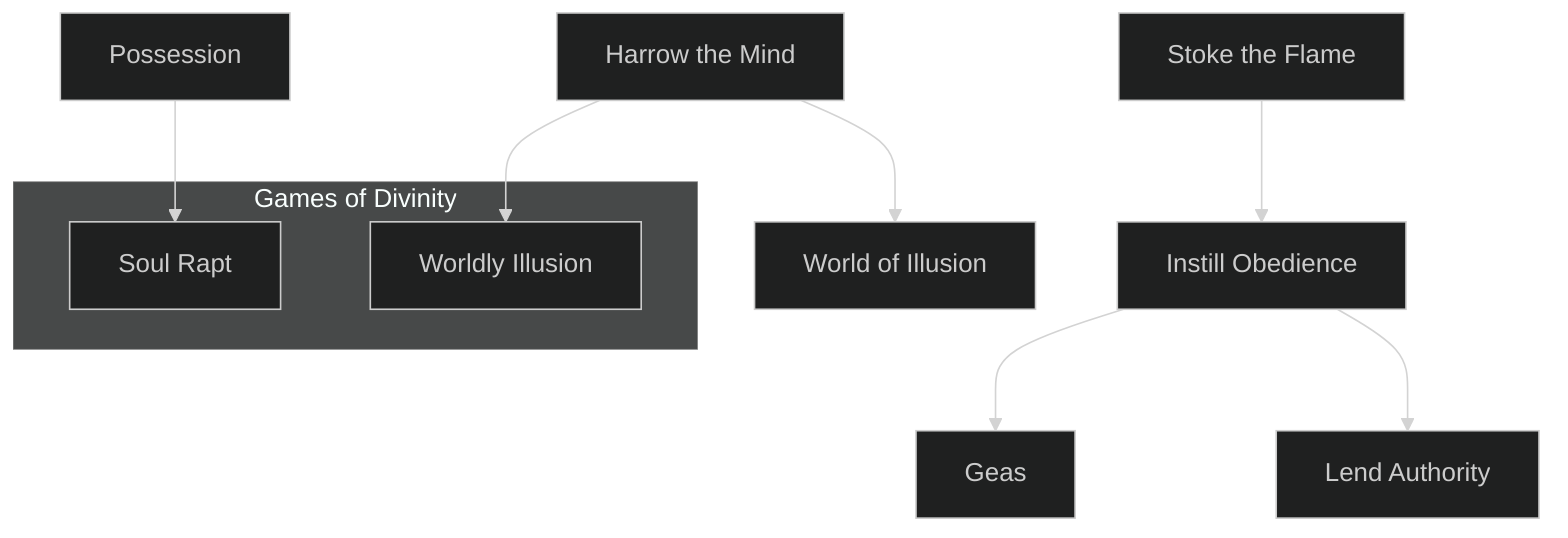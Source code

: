 ---
config:
  theme: dark
---
flowchart TD

    harrow_the_mind[Harrow the Mind]
    click harrow_the_mind callback "
        Harrow the Mind<br>
        <br>
        Cost: 10 motes, 1 Willpower<br>
        Duration: One scene<br>
        Type: Simple<br>
        Minimum Conviction: 3<br>
        Minimum Essence: 2<br>
        Prerequisite Charms: None<br>
        <br>
        Through the use of this Charm, the spirit can create mental
        illusions that only the target can see. To do it, roll the spirit's
        Manipulation + Conviction. The first success creates the illusion,
        while additional successes make the illusion more difficult to
        penetrate. The target's player must make an Intelligence + Temperance
        roll and must gain a number of successes at least equal to
        the number of successes the spirit rolled. If not, the target is unable
        to tell the illusion from reality. He may make additional Intelligence
        + Temperance rolls whenever the illusion departs wildly
        from what the target expects from reality, making believable
        illusions much more difficult to see through. Once the illusion has
        been penetrated, it is dispelled, and all further uses of the Charm
        on that being are at + 1 difficulty for the next several days.
        "

    possession[Possession]
    click possession callback "
        Possession<br>
        <br>
        Cost: 3 motes, 1 Willpower
        Duration: One scene
        Type: Simple
        Minimum Conviction: 4
        Minimum Essence: 1
        Prerequisite Charms: None<br>
        Roll the spirit's Manipulation + Conviction in an extended
        resisted action against the target's Willpower. When the spirit
        gains more successes than the victim has temporary Willpower,
        the spirit takes possession of the target for the rest of the scene.
        Successes accumulate for the duration of the scene. More
        powerful versions of this Charm exist, which allow spirits to
        &quot;hollow out&quot; a being's soul and possess him indefinitely.
        "

    stoke_the_flame[Stoke the Flame]
    click stoke_the_flame callback "
        Stoke the Flame<br>
        <br>
        Cost: 1 mote per die<br>
        Duration: One scene<br>
        Type: Simple<br>
        Minimum Conviction: 2<br>
        Minimum Essence: 1<br>
        Prerequisite Charms: None<br>
        <br>
        The spirit channels Essence into the victim to inflame her
        emotional state. One success merely aggravates whatever
        condition is already present, while three or more successes
        cause the target to completely lose herself in the emotion of the
        moment. You may roll no more dice that the spirit's Convic-
        tion. Used against one of the Exalted, this Charm causes the
        character's Limit to increase by one point per success.
        "

    instill_obedience[Instill Obedience]
    stoke_the_flame --> instill_obedience
    click instill_obedience callback "
        Instill Obedience<br>
        <br>
        Cost: 10 motes, 1 Willpower<br>
        Duration: One day<br>
        Type: Simple<br>
        Minimum Conviction: 3<br>
        Minimum Essence: 3<br>
        Prerequisite Charms: Stoke the Flame<br>
        <br>
        The spirit channels Essence into the target to alter his
        emotional state, instilling within him a desire to obey the
        spirit. Roll the spirit's Charisma + Conviction with a
        difficulty equal to the target's Essence. Simple success
        merely makes the target slightly more likely to obey, while
        three successes forces him to obey completely unless such
        obedience would cause him physical harm. At five successes,
        the target does anything the spirit commands.
        "

    geas[Geas]
    instill_obedience --> geas
    click geas callback "
        Geas<br>
        <br>
        Cost: 1 mote per day (Min 15, Max 28), 2 Willpower<br>
        Duration: One to 28 days<br>
        Type: Simple<br>
        Minimum Conviction: 5<br>
        Minimum Essence: 4<br>
        Prerequisite Charms: Instill Obedience<br>
        This Charm allows a spirit to lay a Geas, or bond, upon
        a target. It requires eye contact and a successful Manipulation
        + Conviction check, with at least three successes,
        The spirit may order the target to perform one task, which
        may include such broad orders as &quot;serve me for one month.&quot;
        The spirit may not order the target to do something that
        would directly harm the target, but it may order him to
        attempt a difficult or dangerous goal as long as there is a
        reasonable chance of success (Storyteller's discretion).
        This Charm has a minimum cost of 15 motes, even if it is
        to last only one day. This Geas does not completely govern
        the target's actions; rather, it gives the target a compulsion
        to work toward the task he has been given. For each day
        that the target fails to work in good faith toward the task,
        he loses one temporary Willpower and takes one health
        level of aggravated damage. For each two days spent
        working in good faith toward the task, he regains one
        health level lost from for disobeying the Geas.
        "

    lend_authority[Lend Authority]
    instill_obedience --> lend_authority
    click lend_authority callback "
        Lend Authority<br>
        <br>
        Cost: 15 motes<br>
        Duration: 1 day x the spirit's Willpower<br>
        Type: Simple<br>
        Minimum Conviction: 3<br>
        Minimum Essence: 3<br>
        Prerequisite Charms: Instill Obedience<br>
        <br>
        For each success on a Conviction + Presence check,
        the spirit may raise an individual's Presence by one dot.
        The spirit may not increase the target's Presence by more
        dots than the spirit's Essence, although it may increase it
        above 5. Only one use of this Charm may be active on an
        individual at any given time. The Presence lasts for one
        day for each dot of the spirit's Willpower.
        "

    world_of_illusion[World of Illusion]
    harrow_the_mind --> world_of_illusion
    click world_of_illusion callback "
        World of Illusion<br>
        <br>
        Cost: 20 motes, 1 Willpower per person<br>
        Duration: Instant<br>
        Type: Reflexive<br>
        Minimum Conviction: 4<br>
        Minimum Essence: 3<br>
        Prerequisite Charms: Harrow the Mind<br>
        <br>
        The target of this Charm finds herself in an illusory
        world of the spirit's design. The illusion is total and covers
        all senses — according to all of her senses, the target has
        been transported elsewhere. The illusion has a nearly
        instant duration but may appear to last tor up to one day to
        the mind of the target.<br>
        This Charm requires the spirit to touch its target (a
        nonreflexive Dexterity + Brawl or Martial Arts roll if she's
        actively evading) or look in her eyes. The spirit may use
        this effect on multiple people at once, but all of them must
        find themselves in the same illusion, and the spirit must
        touch all of them at once.<br>
        Any damage the target takes within the hallucination
        is purely illusory. However, if the target dies within the
        illusion, then her player must succeed on a Stamina +
        Resistance roll or fall into a coma for one day per point of
        the spirit's Essence (or longer, at the Storyteller's discretion,
        if it suits the dramatic needs of the story).
        "

    subgraph Games of Divinity
        soul_rapt[Soul Rapt]
        click soul_rapt callback "
            Soul Rapt<br>
            <br>
            Cost: 10 motes, 2 Willpower<br>
            Duration: Indefinite<br>
            Type: Simple<br>
            Minimum Conviction: 5<br>
            Minimum Essence: 4<br>
            Prerequisite Charm: Possession<br>
            <br>
            As the Possession spirit Charm, roll the spirit's Manipulation
            + Conviction against the target's Willpower in a resisted
            action. If the spirit gains more successes than the target has
            temporary Willpower, then the initial possession succeeds. As
            long as the spirit occupies the victim, temporary Willpower
            cannot he regained. The possessing spirit must relinquish con-
            trol of the victims body at least once per week, though it isn't
            necessary to abandon the victim. The spirit must make the
            attempt to regain control of the victim by repeating the initial
            possession roll. After each month of possession, the victim loses
            one point of Willpower permanently. If a spirit fails in its attempt
            to regain control of its victim, the spirit is expelled, and the
            victim cannot be possessed by that spirit again.
            "
        worldly_illusion[Worldly Illusion]
        click worldly_illusion callback "
            Worldly Illusion<br>
            <br>
            Cost: 20 motes, 1 Willpower per person<br>
            Duration: Instant<br>
            Type: Reflexive<br>
            Minimum Conviction: 4<br>
            Minimum Essence: 3<br>
            Prerequisite Charms: Harrow the Mind<br>
            <br>
            The target of this Charm finds herself in an illusory- world
            of die spirit's design. The illusion is total and covers all senses
            according to all of her senses, the target has been transported
            elsewhere. The illusion has a nearly instant duration but may
            appear to last for up to one day to the mind of the target.<br>
            This Charm requires the spirit to touch its target (a
            nonreflexive Dexterity + Brawl or Martial Arts roll if she's actively
            evading) or to look in her eyes. The spirit may use this effect on
            multiple people at once, but all of them must find themselves in
            die same illusion, and the spirit must touch all of them at once.<br>
            Any damage the target takes within the hallucination is
            purely illusory. However, if the target dies within the illusion,
            then her player must succeed on a Stamina + Resistance roll
            or have the character fall into a coma for one day per point of
            the spirit's Essence (or longer, at the Storyteller's discretion, if
            it suits the dramatic needs of the story).
            "
    end

    possession --> soul_rapt
    harrow_the_mind --> worldly_illusion